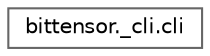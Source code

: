 digraph "Graphical Class Hierarchy"
{
 // LATEX_PDF_SIZE
  bgcolor="transparent";
  edge [fontname=Helvetica,fontsize=10,labelfontname=Helvetica,labelfontsize=10];
  node [fontname=Helvetica,fontsize=10,shape=box,height=0.2,width=0.4];
  rankdir="LR";
  Node0 [label="bittensor._cli.cli",height=0.2,width=0.4,color="grey40", fillcolor="white", style="filled",URL="$classbittensor_1_1__cli_1_1cli.html",tooltip=" "];
}
